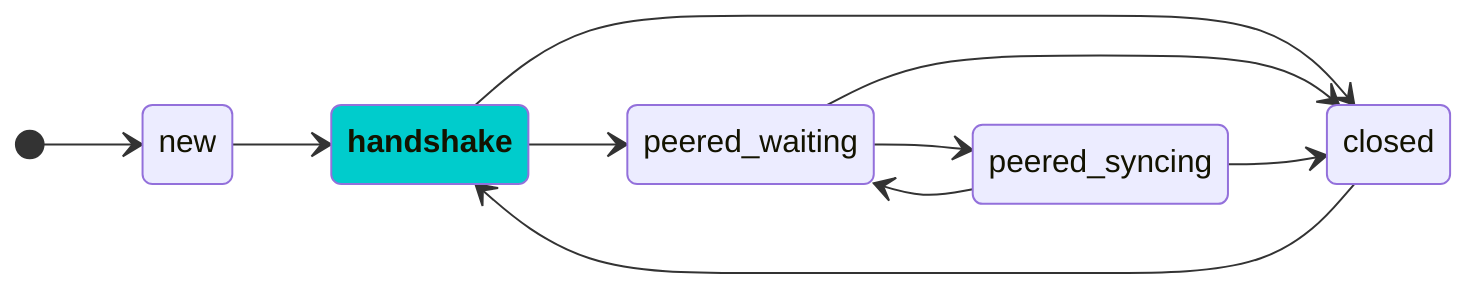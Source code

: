 stateDiagram-v2
    direction LR
    
    classDef currentState fill:#0CC,font-weight:bold,strike-width:2px

    [*] --> new
    new --> handshake:::currentState
    handshake --> closed
    handshake --> peered_waiting
    peered_waiting --> closed
    peered_waiting --> peered_syncing
    peered_syncing --> closed
    peered_syncing --> peered_waiting
    closed --> handshake